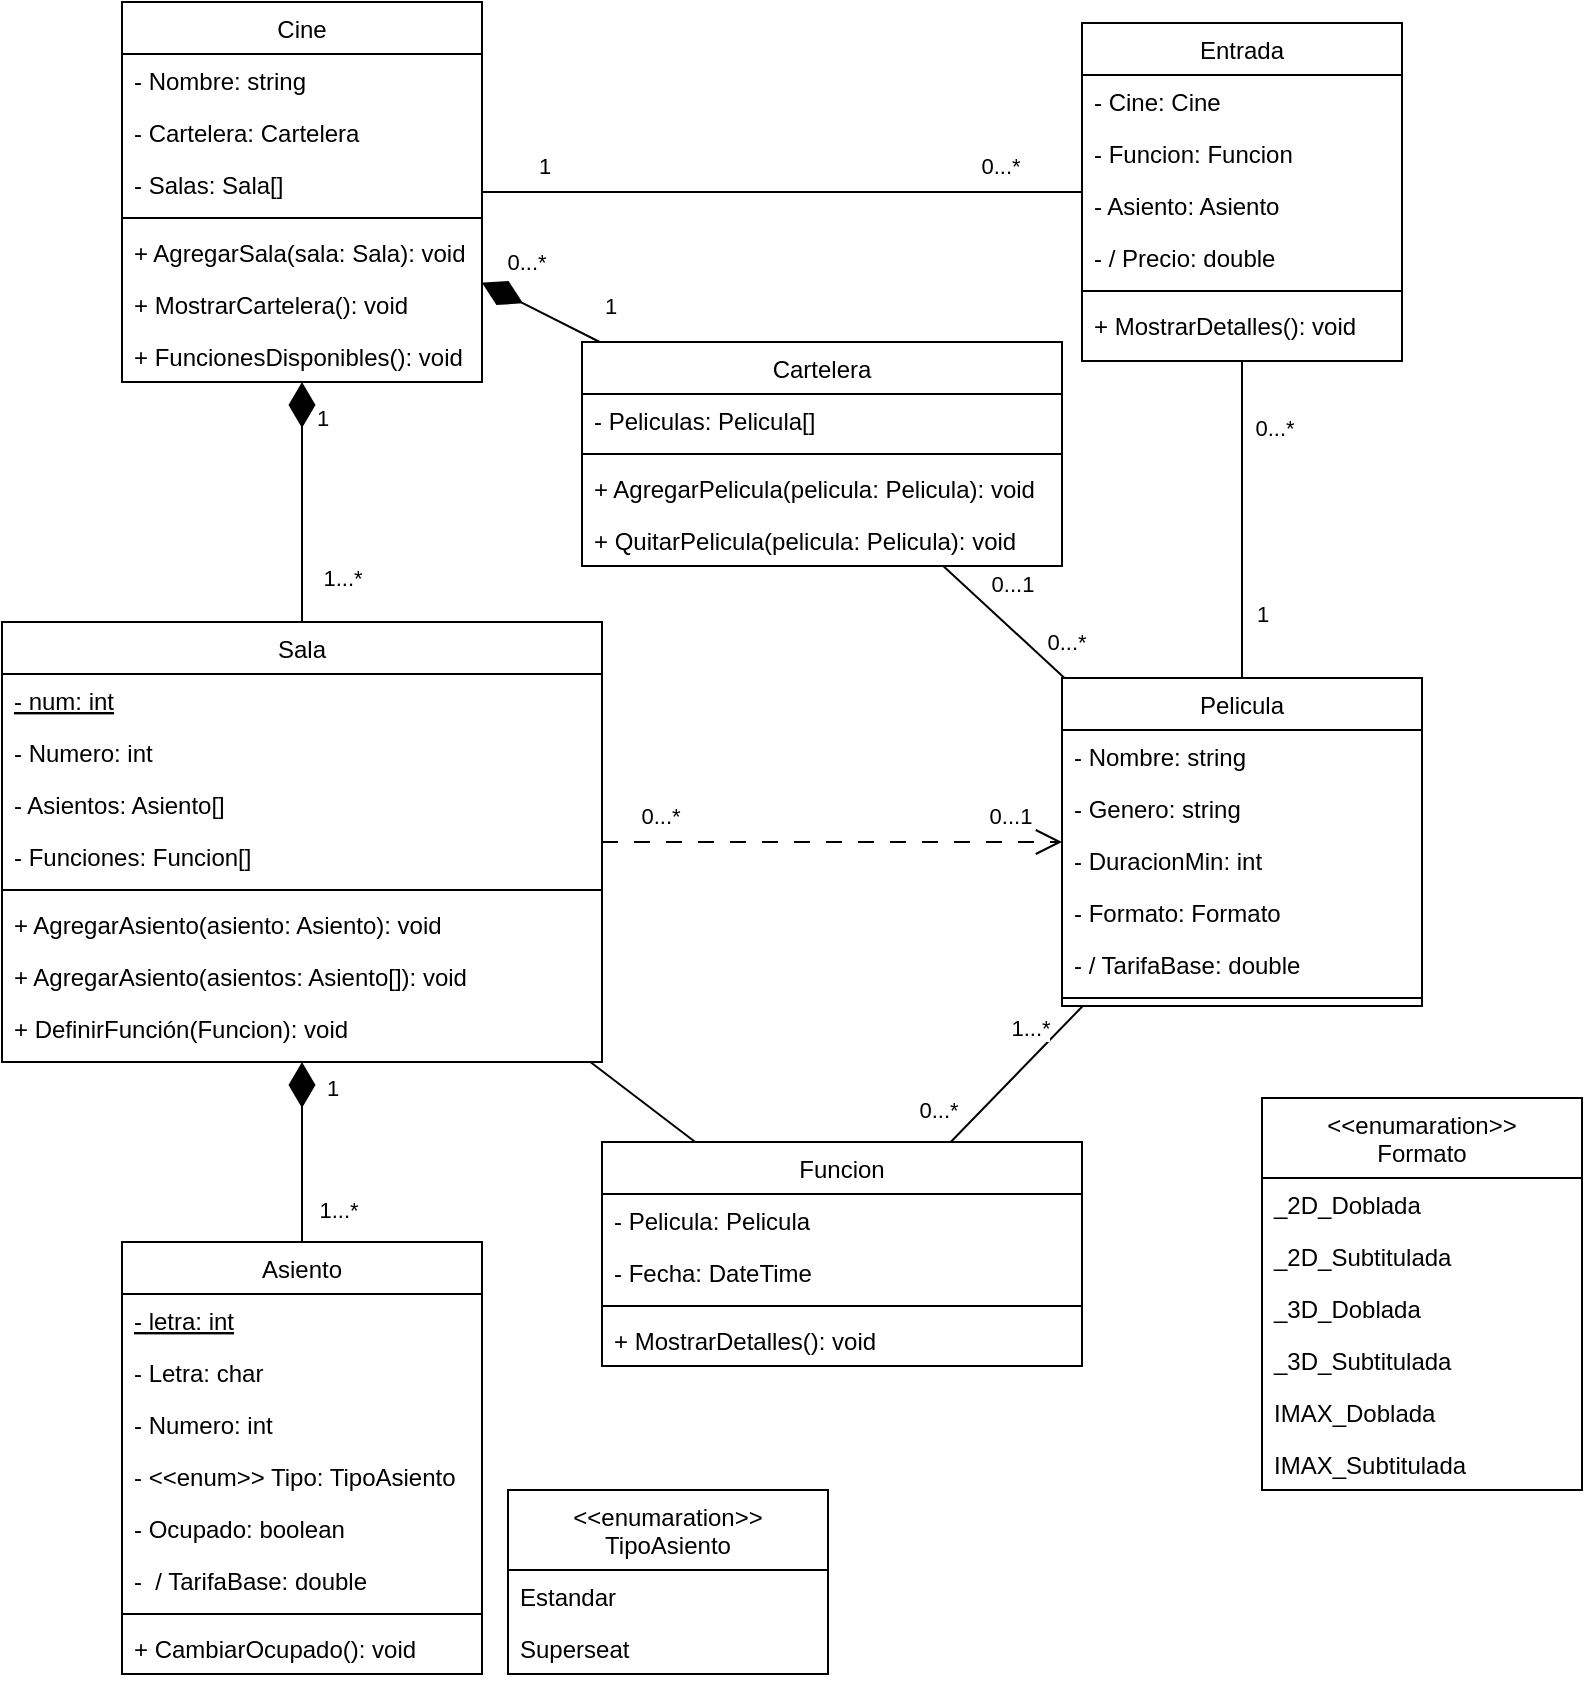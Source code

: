 <mxfile version="24.7.8">
  <diagram id="C5RBs43oDa-KdzZeNtuy" name="Page-1">
    <mxGraphModel dx="1342" dy="565" grid="1" gridSize="10" guides="1" tooltips="1" connect="1" arrows="1" fold="1" page="1" pageScale="1" pageWidth="827" pageHeight="1169" math="0" shadow="0">
      <root>
        <mxCell id="WIyWlLk6GJQsqaUBKTNV-0" />
        <mxCell id="WIyWlLk6GJQsqaUBKTNV-1" parent="WIyWlLk6GJQsqaUBKTNV-0" />
        <mxCell id="USr86v7x3Bk3skXfs3YW-65" value="Cine" style="swimlane;fontStyle=0;align=center;verticalAlign=top;childLayout=stackLayout;horizontal=1;startSize=26;horizontalStack=0;resizeParent=1;resizeLast=0;collapsible=1;marginBottom=0;rounded=0;shadow=0;strokeWidth=1;" parent="WIyWlLk6GJQsqaUBKTNV-1" vertex="1">
          <mxGeometry x="60" y="230" width="180" height="190" as="geometry">
            <mxRectangle x="550" y="140" width="160" height="26" as="alternateBounds" />
          </mxGeometry>
        </mxCell>
        <mxCell id="USr86v7x3Bk3skXfs3YW-66" value="- Nombre: string" style="text;align=left;verticalAlign=top;spacingLeft=4;spacingRight=4;overflow=hidden;rotatable=0;points=[[0,0.5],[1,0.5]];portConstraint=eastwest;rounded=0;shadow=0;html=0;" parent="USr86v7x3Bk3skXfs3YW-65" vertex="1">
          <mxGeometry y="26" width="180" height="26" as="geometry" />
        </mxCell>
        <mxCell id="lmQDn_4KPPn7raexmArm-17" value="- Cartelera: Cartelera" style="text;align=left;verticalAlign=top;spacingLeft=4;spacingRight=4;overflow=hidden;rotatable=0;points=[[0,0.5],[1,0.5]];portConstraint=eastwest;rounded=0;shadow=0;html=0;" parent="USr86v7x3Bk3skXfs3YW-65" vertex="1">
          <mxGeometry y="52" width="180" height="26" as="geometry" />
        </mxCell>
        <mxCell id="USr86v7x3Bk3skXfs3YW-67" value="- Salas: Sala[]" style="text;align=left;verticalAlign=top;spacingLeft=4;spacingRight=4;overflow=hidden;rotatable=0;points=[[0,0.5],[1,0.5]];portConstraint=eastwest;rounded=0;shadow=0;html=0;" parent="USr86v7x3Bk3skXfs3YW-65" vertex="1">
          <mxGeometry y="78" width="180" height="26" as="geometry" />
        </mxCell>
        <mxCell id="USr86v7x3Bk3skXfs3YW-68" value="" style="line;html=1;strokeWidth=1;align=left;verticalAlign=middle;spacingTop=-1;spacingLeft=3;spacingRight=3;rotatable=0;labelPosition=right;points=[];portConstraint=eastwest;" parent="USr86v7x3Bk3skXfs3YW-65" vertex="1">
          <mxGeometry y="104" width="180" height="8" as="geometry" />
        </mxCell>
        <mxCell id="-FXyiGeQmVXyhsQUACwp-0" value="+ AgregarSala(sala: Sala): void" style="text;align=left;verticalAlign=top;spacingLeft=4;spacingRight=4;overflow=hidden;rotatable=0;points=[[0,0.5],[1,0.5]];portConstraint=eastwest;rounded=0;shadow=0;html=0;" parent="USr86v7x3Bk3skXfs3YW-65" vertex="1">
          <mxGeometry y="112" width="180" height="26" as="geometry" />
        </mxCell>
        <mxCell id="USr86v7x3Bk3skXfs3YW-69" value="+ MostrarCartelera(): void" style="text;align=left;verticalAlign=top;spacingLeft=4;spacingRight=4;overflow=hidden;rotatable=0;points=[[0,0.5],[1,0.5]];portConstraint=eastwest;rounded=0;shadow=0;html=0;" parent="USr86v7x3Bk3skXfs3YW-65" vertex="1">
          <mxGeometry y="138" width="180" height="26" as="geometry" />
        </mxCell>
        <mxCell id="FTKZHKRpQBnoVEkyE7dr-1" value="+ FuncionesDisponibles(): void" style="text;align=left;verticalAlign=top;spacingLeft=4;spacingRight=4;overflow=hidden;rotatable=0;points=[[0,0.5],[1,0.5]];portConstraint=eastwest;rounded=0;shadow=0;html=0;" vertex="1" parent="USr86v7x3Bk3skXfs3YW-65">
          <mxGeometry y="164" width="180" height="26" as="geometry" />
        </mxCell>
        <mxCell id="USr86v7x3Bk3skXfs3YW-75" value="Pelicula" style="swimlane;fontStyle=0;align=center;verticalAlign=top;childLayout=stackLayout;horizontal=1;startSize=26;horizontalStack=0;resizeParent=1;resizeLast=0;collapsible=1;marginBottom=0;rounded=0;shadow=0;strokeWidth=1;" parent="WIyWlLk6GJQsqaUBKTNV-1" vertex="1">
          <mxGeometry x="530" y="568" width="180" height="164" as="geometry">
            <mxRectangle x="550" y="140" width="160" height="26" as="alternateBounds" />
          </mxGeometry>
        </mxCell>
        <mxCell id="USr86v7x3Bk3skXfs3YW-76" value="- Nombre: string" style="text;align=left;verticalAlign=top;spacingLeft=4;spacingRight=4;overflow=hidden;rotatable=0;points=[[0,0.5],[1,0.5]];portConstraint=eastwest;rounded=0;shadow=0;html=0;" parent="USr86v7x3Bk3skXfs3YW-75" vertex="1">
          <mxGeometry y="26" width="180" height="26" as="geometry" />
        </mxCell>
        <mxCell id="USr86v7x3Bk3skXfs3YW-77" value="- Genero: string" style="text;align=left;verticalAlign=top;spacingLeft=4;spacingRight=4;overflow=hidden;rotatable=0;points=[[0,0.5],[1,0.5]];portConstraint=eastwest;rounded=0;shadow=0;html=0;" parent="USr86v7x3Bk3skXfs3YW-75" vertex="1">
          <mxGeometry y="52" width="180" height="26" as="geometry" />
        </mxCell>
        <mxCell id="USr86v7x3Bk3skXfs3YW-78" value="- DuracionMin: int" style="text;align=left;verticalAlign=top;spacingLeft=4;spacingRight=4;overflow=hidden;rotatable=0;points=[[0,0.5],[1,0.5]];portConstraint=eastwest;rounded=0;shadow=0;html=0;" parent="USr86v7x3Bk3skXfs3YW-75" vertex="1">
          <mxGeometry y="78" width="180" height="26" as="geometry" />
        </mxCell>
        <mxCell id="lmQDn_4KPPn7raexmArm-19" value="- Formato: Formato" style="text;align=left;verticalAlign=top;spacingLeft=4;spacingRight=4;overflow=hidden;rotatable=0;points=[[0,0.5],[1,0.5]];portConstraint=eastwest;rounded=0;shadow=0;html=0;" parent="USr86v7x3Bk3skXfs3YW-75" vertex="1">
          <mxGeometry y="104" width="180" height="26" as="geometry" />
        </mxCell>
        <mxCell id="USr86v7x3Bk3skXfs3YW-79" value="- / TarifaBase: double" style="text;align=left;verticalAlign=top;spacingLeft=4;spacingRight=4;overflow=hidden;rotatable=0;points=[[0,0.5],[1,0.5]];portConstraint=eastwest;rounded=0;shadow=0;html=0;" parent="USr86v7x3Bk3skXfs3YW-75" vertex="1">
          <mxGeometry y="130" width="180" height="26" as="geometry" />
        </mxCell>
        <mxCell id="USr86v7x3Bk3skXfs3YW-80" value="" style="line;html=1;strokeWidth=1;align=left;verticalAlign=middle;spacingTop=-1;spacingLeft=3;spacingRight=3;rotatable=0;labelPosition=right;points=[];portConstraint=eastwest;" parent="USr86v7x3Bk3skXfs3YW-75" vertex="1">
          <mxGeometry y="156" width="180" height="8" as="geometry" />
        </mxCell>
        <mxCell id="USr86v7x3Bk3skXfs3YW-81" value="Sala" style="swimlane;fontStyle=0;align=center;verticalAlign=top;childLayout=stackLayout;horizontal=1;startSize=26;horizontalStack=0;resizeParent=1;resizeLast=0;collapsible=1;marginBottom=0;rounded=0;shadow=0;strokeWidth=1;" parent="WIyWlLk6GJQsqaUBKTNV-1" vertex="1">
          <mxGeometry y="540" width="300" height="220" as="geometry">
            <mxRectangle x="550" y="140" width="160" height="26" as="alternateBounds" />
          </mxGeometry>
        </mxCell>
        <mxCell id="USr86v7x3Bk3skXfs3YW-82" value="- num: int" style="text;align=left;verticalAlign=top;spacingLeft=4;spacingRight=4;overflow=hidden;rotatable=0;points=[[0,0.5],[1,0.5]];portConstraint=eastwest;rounded=0;shadow=0;html=0;fontStyle=4" parent="USr86v7x3Bk3skXfs3YW-81" vertex="1">
          <mxGeometry y="26" width="300" height="26" as="geometry" />
        </mxCell>
        <mxCell id="lmQDn_4KPPn7raexmArm-9" value="- Numero: int" style="text;align=left;verticalAlign=top;spacingLeft=4;spacingRight=4;overflow=hidden;rotatable=0;points=[[0,0.5],[1,0.5]];portConstraint=eastwest;rounded=0;shadow=0;html=0;" parent="USr86v7x3Bk3skXfs3YW-81" vertex="1">
          <mxGeometry y="52" width="300" height="26" as="geometry" />
        </mxCell>
        <mxCell id="USr86v7x3Bk3skXfs3YW-83" value="- Asientos: Asiento[]" style="text;align=left;verticalAlign=top;spacingLeft=4;spacingRight=4;overflow=hidden;rotatable=0;points=[[0,0.5],[1,0.5]];portConstraint=eastwest;rounded=0;shadow=0;html=0;" parent="USr86v7x3Bk3skXfs3YW-81" vertex="1">
          <mxGeometry y="78" width="300" height="26" as="geometry" />
        </mxCell>
        <mxCell id="mghQUIw001n2QVDuJZ6i-8" value="- Funciones: Funcion[]" style="text;align=left;verticalAlign=top;spacingLeft=4;spacingRight=4;overflow=hidden;rotatable=0;points=[[0,0.5],[1,0.5]];portConstraint=eastwest;rounded=0;shadow=0;html=0;" parent="USr86v7x3Bk3skXfs3YW-81" vertex="1">
          <mxGeometry y="104" width="300" height="26" as="geometry" />
        </mxCell>
        <mxCell id="USr86v7x3Bk3skXfs3YW-86" value="" style="line;html=1;strokeWidth=1;align=left;verticalAlign=middle;spacingTop=-1;spacingLeft=3;spacingRight=3;rotatable=0;labelPosition=right;points=[];portConstraint=eastwest;" parent="USr86v7x3Bk3skXfs3YW-81" vertex="1">
          <mxGeometry y="130" width="300" height="8" as="geometry" />
        </mxCell>
        <mxCell id="USr86v7x3Bk3skXfs3YW-87" value="+ AgregarAsiento(asiento: Asiento): void" style="text;align=left;verticalAlign=top;spacingLeft=4;spacingRight=4;overflow=hidden;rotatable=0;points=[[0,0.5],[1,0.5]];portConstraint=eastwest;rounded=0;shadow=0;html=0;" parent="USr86v7x3Bk3skXfs3YW-81" vertex="1">
          <mxGeometry y="138" width="300" height="26" as="geometry" />
        </mxCell>
        <mxCell id="USr86v7x3Bk3skXfs3YW-88" value="+ AgregarAsiento(asientos: Asiento[]): void" style="text;align=left;verticalAlign=top;spacingLeft=4;spacingRight=4;overflow=hidden;rotatable=0;points=[[0,0.5],[1,0.5]];portConstraint=eastwest;rounded=0;shadow=0;html=0;" parent="USr86v7x3Bk3skXfs3YW-81" vertex="1">
          <mxGeometry y="164" width="300" height="26" as="geometry" />
        </mxCell>
        <mxCell id="USr86v7x3Bk3skXfs3YW-89" value="+ DefinirFunción(Funcion): void" style="text;align=left;verticalAlign=top;spacingLeft=4;spacingRight=4;overflow=hidden;rotatable=0;points=[[0,0.5],[1,0.5]];portConstraint=eastwest;rounded=0;shadow=0;html=0;" parent="USr86v7x3Bk3skXfs3YW-81" vertex="1">
          <mxGeometry y="190" width="300" height="26" as="geometry" />
        </mxCell>
        <mxCell id="USr86v7x3Bk3skXfs3YW-91" value="Entrada" style="swimlane;fontStyle=0;align=center;verticalAlign=top;childLayout=stackLayout;horizontal=1;startSize=26;horizontalStack=0;resizeParent=1;resizeLast=0;collapsible=1;marginBottom=0;rounded=0;shadow=0;strokeWidth=1;" parent="WIyWlLk6GJQsqaUBKTNV-1" vertex="1">
          <mxGeometry x="540" y="240.5" width="160" height="169" as="geometry">
            <mxRectangle x="550" y="140" width="160" height="26" as="alternateBounds" />
          </mxGeometry>
        </mxCell>
        <mxCell id="USr86v7x3Bk3skXfs3YW-92" value="- Cine: Cine" style="text;align=left;verticalAlign=top;spacingLeft=4;spacingRight=4;overflow=hidden;rotatable=0;points=[[0,0.5],[1,0.5]];portConstraint=eastwest;rounded=0;shadow=0;html=0;" parent="USr86v7x3Bk3skXfs3YW-91" vertex="1">
          <mxGeometry y="26" width="160" height="26" as="geometry" />
        </mxCell>
        <mxCell id="FTKZHKRpQBnoVEkyE7dr-0" value="- Funcion: Funcion" style="text;align=left;verticalAlign=top;spacingLeft=4;spacingRight=4;overflow=hidden;rotatable=0;points=[[0,0.5],[1,0.5]];portConstraint=eastwest;rounded=0;shadow=0;html=0;" vertex="1" parent="USr86v7x3Bk3skXfs3YW-91">
          <mxGeometry y="52" width="160" height="26" as="geometry" />
        </mxCell>
        <mxCell id="mghQUIw001n2QVDuJZ6i-0" value="- Asiento: Asiento" style="text;align=left;verticalAlign=top;spacingLeft=4;spacingRight=4;overflow=hidden;rotatable=0;points=[[0,0.5],[1,0.5]];portConstraint=eastwest;rounded=0;shadow=0;html=0;" parent="USr86v7x3Bk3skXfs3YW-91" vertex="1">
          <mxGeometry y="78" width="160" height="26" as="geometry" />
        </mxCell>
        <mxCell id="USr86v7x3Bk3skXfs3YW-94" value="- / Precio: double" style="text;align=left;verticalAlign=top;spacingLeft=4;spacingRight=4;overflow=hidden;rotatable=0;points=[[0,0.5],[1,0.5]];portConstraint=eastwest;rounded=0;shadow=0;html=0;" parent="USr86v7x3Bk3skXfs3YW-91" vertex="1">
          <mxGeometry y="104" width="160" height="26" as="geometry" />
        </mxCell>
        <mxCell id="USr86v7x3Bk3skXfs3YW-96" value="" style="line;html=1;strokeWidth=1;align=left;verticalAlign=middle;spacingTop=-1;spacingLeft=3;spacingRight=3;rotatable=0;labelPosition=right;points=[];portConstraint=eastwest;" parent="USr86v7x3Bk3skXfs3YW-91" vertex="1">
          <mxGeometry y="130" width="160" height="8" as="geometry" />
        </mxCell>
        <mxCell id="USr86v7x3Bk3skXfs3YW-97" value="+ MostrarDetalles(): void" style="text;align=left;verticalAlign=top;spacingLeft=4;spacingRight=4;overflow=hidden;rotatable=0;points=[[0,0.5],[1,0.5]];portConstraint=eastwest;rounded=0;shadow=0;html=0;" parent="USr86v7x3Bk3skXfs3YW-91" vertex="1">
          <mxGeometry y="138" width="160" height="26" as="geometry" />
        </mxCell>
        <mxCell id="USr86v7x3Bk3skXfs3YW-98" value="" style="endArrow=diamondThin;html=1;rounded=0;startArrow=none;startFill=0;endFill=1;endSize=20;" parent="WIyWlLk6GJQsqaUBKTNV-1" source="USr86v7x3Bk3skXfs3YW-81" target="USr86v7x3Bk3skXfs3YW-65" edge="1">
          <mxGeometry width="50" height="50" relative="1" as="geometry">
            <mxPoint x="370" y="440" as="sourcePoint" />
            <mxPoint x="420" y="390" as="targetPoint" />
          </mxGeometry>
        </mxCell>
        <mxCell id="USr86v7x3Bk3skXfs3YW-99" value="1...*" style="edgeLabel;html=1;align=center;verticalAlign=middle;resizable=0;points=[];" parent="USr86v7x3Bk3skXfs3YW-98" vertex="1" connectable="0">
          <mxGeometry x="-0.635" relative="1" as="geometry">
            <mxPoint x="20" as="offset" />
          </mxGeometry>
        </mxCell>
        <mxCell id="USr86v7x3Bk3skXfs3YW-100" value="1" style="edgeLabel;html=1;align=center;verticalAlign=middle;resizable=0;points=[];" parent="USr86v7x3Bk3skXfs3YW-98" vertex="1" connectable="0">
          <mxGeometry x="0.706" y="1" relative="1" as="geometry">
            <mxPoint x="11" as="offset" />
          </mxGeometry>
        </mxCell>
        <mxCell id="USr86v7x3Bk3skXfs3YW-101" value="" style="endArrow=open;html=1;rounded=0;dashed=1;dashPattern=8 8;endFill=0;endSize=11;" parent="WIyWlLk6GJQsqaUBKTNV-1" source="USr86v7x3Bk3skXfs3YW-81" target="USr86v7x3Bk3skXfs3YW-75" edge="1">
          <mxGeometry width="50" height="50" relative="1" as="geometry">
            <mxPoint x="360" y="530" as="sourcePoint" />
            <mxPoint x="410" y="480" as="targetPoint" />
          </mxGeometry>
        </mxCell>
        <mxCell id="USr86v7x3Bk3skXfs3YW-102" value="0...1" style="edgeLabel;html=1;align=center;verticalAlign=middle;resizable=0;points=[];" parent="USr86v7x3Bk3skXfs3YW-101" vertex="1" connectable="0">
          <mxGeometry x="0.772" y="-1" relative="1" as="geometry">
            <mxPoint y="-14" as="offset" />
          </mxGeometry>
        </mxCell>
        <mxCell id="USr86v7x3Bk3skXfs3YW-103" value="0...*" style="edgeLabel;html=1;align=center;verticalAlign=middle;resizable=0;points=[];" parent="USr86v7x3Bk3skXfs3YW-101" vertex="1" connectable="0">
          <mxGeometry x="-0.751" y="2" relative="1" as="geometry">
            <mxPoint y="-11" as="offset" />
          </mxGeometry>
        </mxCell>
        <mxCell id="USr86v7x3Bk3skXfs3YW-104" value="" style="endArrow=none;html=1;rounded=0;" parent="WIyWlLk6GJQsqaUBKTNV-1" source="USr86v7x3Bk3skXfs3YW-65" target="USr86v7x3Bk3skXfs3YW-91" edge="1">
          <mxGeometry width="50" height="50" relative="1" as="geometry">
            <mxPoint x="370" y="490" as="sourcePoint" />
            <mxPoint x="420" y="440" as="targetPoint" />
          </mxGeometry>
        </mxCell>
        <mxCell id="USr86v7x3Bk3skXfs3YW-105" value="0...*" style="edgeLabel;html=1;align=center;verticalAlign=middle;resizable=0;points=[];" parent="USr86v7x3Bk3skXfs3YW-104" vertex="1" connectable="0">
          <mxGeometry x="0.768" relative="1" as="geometry">
            <mxPoint x="-6" y="-13" as="offset" />
          </mxGeometry>
        </mxCell>
        <mxCell id="USr86v7x3Bk3skXfs3YW-106" value="1" style="edgeLabel;html=1;align=center;verticalAlign=middle;resizable=0;points=[];" parent="USr86v7x3Bk3skXfs3YW-104" vertex="1" connectable="0">
          <mxGeometry x="-0.798" relative="1" as="geometry">
            <mxPoint y="-13" as="offset" />
          </mxGeometry>
        </mxCell>
        <mxCell id="USr86v7x3Bk3skXfs3YW-107" value="Asiento" style="swimlane;fontStyle=0;align=center;verticalAlign=top;childLayout=stackLayout;horizontal=1;startSize=26;horizontalStack=0;resizeParent=1;resizeLast=0;collapsible=1;marginBottom=0;rounded=0;shadow=0;strokeWidth=1;" parent="WIyWlLk6GJQsqaUBKTNV-1" vertex="1">
          <mxGeometry x="60" y="850" width="180" height="216" as="geometry">
            <mxRectangle x="550" y="140" width="160" height="26" as="alternateBounds" />
          </mxGeometry>
        </mxCell>
        <mxCell id="USr86v7x3Bk3skXfs3YW-108" value="- letra: int" style="text;align=left;verticalAlign=top;spacingLeft=4;spacingRight=4;overflow=hidden;rotatable=0;points=[[0,0.5],[1,0.5]];portConstraint=eastwest;rounded=0;shadow=0;html=0;fontStyle=4" parent="USr86v7x3Bk3skXfs3YW-107" vertex="1">
          <mxGeometry y="26" width="180" height="26" as="geometry" />
        </mxCell>
        <mxCell id="lmQDn_4KPPn7raexmArm-10" value="- Letra: char" style="text;align=left;verticalAlign=top;spacingLeft=4;spacingRight=4;overflow=hidden;rotatable=0;points=[[0,0.5],[1,0.5]];portConstraint=eastwest;rounded=0;shadow=0;html=0;" parent="USr86v7x3Bk3skXfs3YW-107" vertex="1">
          <mxGeometry y="52" width="180" height="26" as="geometry" />
        </mxCell>
        <mxCell id="USr86v7x3Bk3skXfs3YW-109" value="- Numero: int" style="text;align=left;verticalAlign=top;spacingLeft=4;spacingRight=4;overflow=hidden;rotatable=0;points=[[0,0.5],[1,0.5]];portConstraint=eastwest;rounded=0;shadow=0;html=0;" parent="USr86v7x3Bk3skXfs3YW-107" vertex="1">
          <mxGeometry y="78" width="180" height="26" as="geometry" />
        </mxCell>
        <mxCell id="USr86v7x3Bk3skXfs3YW-110" value="- &lt;&lt;enum&gt;&gt; Tipo: TipoAsiento" style="text;align=left;verticalAlign=top;spacingLeft=4;spacingRight=4;overflow=hidden;rotatable=0;points=[[0,0.5],[1,0.5]];portConstraint=eastwest;rounded=0;shadow=0;html=0;" parent="USr86v7x3Bk3skXfs3YW-107" vertex="1">
          <mxGeometry y="104" width="180" height="26" as="geometry" />
        </mxCell>
        <mxCell id="USr86v7x3Bk3skXfs3YW-111" value="- Ocupado: boolean" style="text;align=left;verticalAlign=top;spacingLeft=4;spacingRight=4;overflow=hidden;rotatable=0;points=[[0,0.5],[1,0.5]];portConstraint=eastwest;rounded=0;shadow=0;html=0;" parent="USr86v7x3Bk3skXfs3YW-107" vertex="1">
          <mxGeometry y="130" width="180" height="26" as="geometry" />
        </mxCell>
        <mxCell id="lmQDn_4KPPn7raexmArm-11" value="-  / TarifaBase: double" style="text;align=left;verticalAlign=top;spacingLeft=4;spacingRight=4;overflow=hidden;rotatable=0;points=[[0,0.5],[1,0.5]];portConstraint=eastwest;rounded=0;shadow=0;html=0;fontStyle=0" parent="USr86v7x3Bk3skXfs3YW-107" vertex="1">
          <mxGeometry y="156" width="180" height="26" as="geometry" />
        </mxCell>
        <mxCell id="USr86v7x3Bk3skXfs3YW-112" value="" style="line;html=1;strokeWidth=1;align=left;verticalAlign=middle;spacingTop=-1;spacingLeft=3;spacingRight=3;rotatable=0;labelPosition=right;points=[];portConstraint=eastwest;" parent="USr86v7x3Bk3skXfs3YW-107" vertex="1">
          <mxGeometry y="182" width="180" height="8" as="geometry" />
        </mxCell>
        <mxCell id="USr86v7x3Bk3skXfs3YW-113" value="+ CambiarOcupado(): void" style="text;align=left;verticalAlign=top;spacingLeft=4;spacingRight=4;overflow=hidden;rotatable=0;points=[[0,0.5],[1,0.5]];portConstraint=eastwest;rounded=0;shadow=0;html=0;" parent="USr86v7x3Bk3skXfs3YW-107" vertex="1">
          <mxGeometry y="190" width="180" height="26" as="geometry" />
        </mxCell>
        <mxCell id="USr86v7x3Bk3skXfs3YW-114" value="" style="endArrow=diamondThin;html=1;rounded=0;startArrow=none;startFill=0;endFill=1;endSize=20;" parent="WIyWlLk6GJQsqaUBKTNV-1" source="USr86v7x3Bk3skXfs3YW-107" target="USr86v7x3Bk3skXfs3YW-81" edge="1">
          <mxGeometry width="50" height="50" relative="1" as="geometry">
            <mxPoint x="150" y="620" as="sourcePoint" />
            <mxPoint x="200" y="570" as="targetPoint" />
          </mxGeometry>
        </mxCell>
        <mxCell id="USr86v7x3Bk3skXfs3YW-115" value="1...*" style="edgeLabel;html=1;align=center;verticalAlign=middle;resizable=0;points=[];" parent="USr86v7x3Bk3skXfs3YW-114" vertex="1" connectable="0">
          <mxGeometry x="-0.628" y="-1" relative="1" as="geometry">
            <mxPoint x="17" as="offset" />
          </mxGeometry>
        </mxCell>
        <mxCell id="USr86v7x3Bk3skXfs3YW-116" value="1" style="edgeLabel;html=1;align=center;verticalAlign=middle;resizable=0;points=[];" parent="USr86v7x3Bk3skXfs3YW-114" vertex="1" connectable="0">
          <mxGeometry x="0.619" y="-2" relative="1" as="geometry">
            <mxPoint x="13" y="-4" as="offset" />
          </mxGeometry>
        </mxCell>
        <mxCell id="USr86v7x3Bk3skXfs3YW-117" value="" style="endArrow=none;html=1;rounded=0;" parent="WIyWlLk6GJQsqaUBKTNV-1" source="USr86v7x3Bk3skXfs3YW-75" target="USr86v7x3Bk3skXfs3YW-91" edge="1">
          <mxGeometry width="50" height="50" relative="1" as="geometry">
            <mxPoint x="410" y="430" as="sourcePoint" />
            <mxPoint x="460" y="380" as="targetPoint" />
          </mxGeometry>
        </mxCell>
        <mxCell id="USr86v7x3Bk3skXfs3YW-118" value="1" style="edgeLabel;html=1;align=center;verticalAlign=middle;resizable=0;points=[];" parent="USr86v7x3Bk3skXfs3YW-117" vertex="1" connectable="0">
          <mxGeometry x="-0.588" y="-1" relative="1" as="geometry">
            <mxPoint x="9" as="offset" />
          </mxGeometry>
        </mxCell>
        <mxCell id="USr86v7x3Bk3skXfs3YW-119" value="0...*" style="edgeLabel;html=1;align=center;verticalAlign=middle;resizable=0;points=[];" parent="USr86v7x3Bk3skXfs3YW-117" vertex="1" connectable="0">
          <mxGeometry x="0.585" y="-1" relative="1" as="geometry">
            <mxPoint x="15" as="offset" />
          </mxGeometry>
        </mxCell>
        <mxCell id="USr86v7x3Bk3skXfs3YW-120" value="&lt;&lt;enumaration&gt;&gt;&#xa;Formato" style="swimlane;fontStyle=0;align=center;verticalAlign=top;childLayout=stackLayout;horizontal=1;startSize=40;horizontalStack=0;resizeParent=1;resizeLast=0;collapsible=1;marginBottom=0;rounded=0;shadow=0;strokeWidth=1;" parent="WIyWlLk6GJQsqaUBKTNV-1" vertex="1">
          <mxGeometry x="630" y="778" width="160" height="196" as="geometry">
            <mxRectangle x="550" y="140" width="160" height="26" as="alternateBounds" />
          </mxGeometry>
        </mxCell>
        <mxCell id="USr86v7x3Bk3skXfs3YW-121" value="_2D_Doblada" style="text;align=left;verticalAlign=top;spacingLeft=4;spacingRight=4;overflow=hidden;rotatable=0;points=[[0,0.5],[1,0.5]];portConstraint=eastwest;rounded=0;shadow=0;html=0;" parent="USr86v7x3Bk3skXfs3YW-120" vertex="1">
          <mxGeometry y="40" width="160" height="26" as="geometry" />
        </mxCell>
        <mxCell id="USr86v7x3Bk3skXfs3YW-122" value="_2D_Subtitulada" style="text;align=left;verticalAlign=top;spacingLeft=4;spacingRight=4;overflow=hidden;rotatable=0;points=[[0,0.5],[1,0.5]];portConstraint=eastwest;rounded=0;shadow=0;html=0;" parent="USr86v7x3Bk3skXfs3YW-120" vertex="1">
          <mxGeometry y="66" width="160" height="26" as="geometry" />
        </mxCell>
        <mxCell id="USr86v7x3Bk3skXfs3YW-123" value="_3D_Doblada" style="text;align=left;verticalAlign=top;spacingLeft=4;spacingRight=4;overflow=hidden;rotatable=0;points=[[0,0.5],[1,0.5]];portConstraint=eastwest;rounded=0;shadow=0;html=0;" parent="USr86v7x3Bk3skXfs3YW-120" vertex="1">
          <mxGeometry y="92" width="160" height="26" as="geometry" />
        </mxCell>
        <mxCell id="USr86v7x3Bk3skXfs3YW-124" value="_3D_Subtitulada" style="text;align=left;verticalAlign=top;spacingLeft=4;spacingRight=4;overflow=hidden;rotatable=0;points=[[0,0.5],[1,0.5]];portConstraint=eastwest;rounded=0;shadow=0;html=0;" parent="USr86v7x3Bk3skXfs3YW-120" vertex="1">
          <mxGeometry y="118" width="160" height="26" as="geometry" />
        </mxCell>
        <mxCell id="USr86v7x3Bk3skXfs3YW-125" value="IMAX_Doblada" style="text;align=left;verticalAlign=top;spacingLeft=4;spacingRight=4;overflow=hidden;rotatable=0;points=[[0,0.5],[1,0.5]];portConstraint=eastwest;rounded=0;shadow=0;html=0;" parent="USr86v7x3Bk3skXfs3YW-120" vertex="1">
          <mxGeometry y="144" width="160" height="26" as="geometry" />
        </mxCell>
        <mxCell id="USr86v7x3Bk3skXfs3YW-126" value="IMAX_Subtitulada" style="text;align=left;verticalAlign=top;spacingLeft=4;spacingRight=4;overflow=hidden;rotatable=0;points=[[0,0.5],[1,0.5]];portConstraint=eastwest;rounded=0;shadow=0;html=0;" parent="USr86v7x3Bk3skXfs3YW-120" vertex="1">
          <mxGeometry y="170" width="160" height="26" as="geometry" />
        </mxCell>
        <mxCell id="USr86v7x3Bk3skXfs3YW-127" value="&lt;&lt;enumaration&gt;&gt;&#xa;TipoAsiento" style="swimlane;fontStyle=0;align=center;verticalAlign=top;childLayout=stackLayout;horizontal=1;startSize=40;horizontalStack=0;resizeParent=1;resizeLast=0;collapsible=1;marginBottom=0;rounded=0;shadow=0;strokeWidth=1;" parent="WIyWlLk6GJQsqaUBKTNV-1" vertex="1">
          <mxGeometry x="253" y="974" width="160" height="92" as="geometry">
            <mxRectangle x="550" y="140" width="160" height="26" as="alternateBounds" />
          </mxGeometry>
        </mxCell>
        <mxCell id="USr86v7x3Bk3skXfs3YW-128" value="Estandar" style="text;align=left;verticalAlign=top;spacingLeft=4;spacingRight=4;overflow=hidden;rotatable=0;points=[[0,0.5],[1,0.5]];portConstraint=eastwest;rounded=0;shadow=0;html=0;" parent="USr86v7x3Bk3skXfs3YW-127" vertex="1">
          <mxGeometry y="40" width="160" height="26" as="geometry" />
        </mxCell>
        <mxCell id="USr86v7x3Bk3skXfs3YW-129" value="Superseat" style="text;align=left;verticalAlign=top;spacingLeft=4;spacingRight=4;overflow=hidden;rotatable=0;points=[[0,0.5],[1,0.5]];portConstraint=eastwest;rounded=0;shadow=0;html=0;" parent="USr86v7x3Bk3skXfs3YW-127" vertex="1">
          <mxGeometry y="66" width="160" height="26" as="geometry" />
        </mxCell>
        <mxCell id="lmQDn_4KPPn7raexmArm-0" value="Cartelera" style="swimlane;fontStyle=0;align=center;verticalAlign=top;childLayout=stackLayout;horizontal=1;startSize=26;horizontalStack=0;resizeParent=1;resizeLast=0;collapsible=1;marginBottom=0;rounded=0;shadow=0;strokeWidth=1;" parent="WIyWlLk6GJQsqaUBKTNV-1" vertex="1">
          <mxGeometry x="290" y="400" width="240" height="112" as="geometry">
            <mxRectangle x="550" y="140" width="160" height="26" as="alternateBounds" />
          </mxGeometry>
        </mxCell>
        <mxCell id="lmQDn_4KPPn7raexmArm-2" value="- Peliculas: Pelicula[]" style="text;align=left;verticalAlign=top;spacingLeft=4;spacingRight=4;overflow=hidden;rotatable=0;points=[[0,0.5],[1,0.5]];portConstraint=eastwest;rounded=0;shadow=0;html=0;" parent="lmQDn_4KPPn7raexmArm-0" vertex="1">
          <mxGeometry y="26" width="240" height="26" as="geometry" />
        </mxCell>
        <mxCell id="lmQDn_4KPPn7raexmArm-3" value="" style="line;html=1;strokeWidth=1;align=left;verticalAlign=middle;spacingTop=-1;spacingLeft=3;spacingRight=3;rotatable=0;labelPosition=right;points=[];portConstraint=eastwest;" parent="lmQDn_4KPPn7raexmArm-0" vertex="1">
          <mxGeometry y="52" width="240" height="8" as="geometry" />
        </mxCell>
        <mxCell id="lmQDn_4KPPn7raexmArm-8" value="+ AgregarPelicula(pelicula: Pelicula): void" style="text;align=left;verticalAlign=top;spacingLeft=4;spacingRight=4;overflow=hidden;rotatable=0;points=[[0,0.5],[1,0.5]];portConstraint=eastwest;rounded=0;shadow=0;html=0;" parent="lmQDn_4KPPn7raexmArm-0" vertex="1">
          <mxGeometry y="60" width="240" height="26" as="geometry" />
        </mxCell>
        <mxCell id="lmQDn_4KPPn7raexmArm-18" value="+ QuitarPelicula(pelicula: Pelicula): void" style="text;align=left;verticalAlign=top;spacingLeft=4;spacingRight=4;overflow=hidden;rotatable=0;points=[[0,0.5],[1,0.5]];portConstraint=eastwest;rounded=0;shadow=0;html=0;" parent="lmQDn_4KPPn7raexmArm-0" vertex="1">
          <mxGeometry y="86" width="240" height="26" as="geometry" />
        </mxCell>
        <mxCell id="lmQDn_4KPPn7raexmArm-6" value="" style="endArrow=none;html=1;rounded=0;" parent="WIyWlLk6GJQsqaUBKTNV-1" source="lmQDn_4KPPn7raexmArm-0" target="USr86v7x3Bk3skXfs3YW-75" edge="1">
          <mxGeometry width="50" height="50" relative="1" as="geometry">
            <mxPoint x="420" y="500" as="sourcePoint" />
            <mxPoint x="470" y="450" as="targetPoint" />
          </mxGeometry>
        </mxCell>
        <mxCell id="lmQDn_4KPPn7raexmArm-12" value="0...1" style="edgeLabel;html=1;align=center;verticalAlign=middle;resizable=0;points=[];" parent="lmQDn_4KPPn7raexmArm-6" vertex="1" connectable="0">
          <mxGeometry x="-0.608" y="3" relative="1" as="geometry">
            <mxPoint x="20" as="offset" />
          </mxGeometry>
        </mxCell>
        <mxCell id="lmQDn_4KPPn7raexmArm-13" value="0...*" style="edgeLabel;html=1;align=center;verticalAlign=middle;resizable=0;points=[];" parent="lmQDn_4KPPn7raexmArm-6" vertex="1" connectable="0">
          <mxGeometry x="0.417" y="3" relative="1" as="geometry">
            <mxPoint x="16" as="offset" />
          </mxGeometry>
        </mxCell>
        <mxCell id="lmQDn_4KPPn7raexmArm-14" value="" style="endArrow=diamondThin;html=1;rounded=0;endFill=1;endSize=20;startArrow=none;startFill=0;" parent="WIyWlLk6GJQsqaUBKTNV-1" source="lmQDn_4KPPn7raexmArm-0" target="USr86v7x3Bk3skXfs3YW-65" edge="1">
          <mxGeometry width="50" height="50" relative="1" as="geometry">
            <mxPoint x="270" y="370" as="sourcePoint" />
            <mxPoint x="320" y="320" as="targetPoint" />
          </mxGeometry>
        </mxCell>
        <mxCell id="lmQDn_4KPPn7raexmArm-15" value="1" style="edgeLabel;html=1;align=center;verticalAlign=middle;resizable=0;points=[];" parent="lmQDn_4KPPn7raexmArm-14" vertex="1" connectable="0">
          <mxGeometry x="-0.633" y="-2" relative="1" as="geometry">
            <mxPoint x="15" y="-11" as="offset" />
          </mxGeometry>
        </mxCell>
        <mxCell id="lmQDn_4KPPn7raexmArm-16" value="0...*" style="edgeLabel;html=1;align=center;verticalAlign=middle;resizable=0;points=[];" parent="lmQDn_4KPPn7raexmArm-14" vertex="1" connectable="0">
          <mxGeometry x="0.559" y="-1" relative="1" as="geometry">
            <mxPoint x="8" y="-16" as="offset" />
          </mxGeometry>
        </mxCell>
        <mxCell id="mghQUIw001n2QVDuJZ6i-1" value="Funcion" style="swimlane;fontStyle=0;align=center;verticalAlign=top;childLayout=stackLayout;horizontal=1;startSize=26;horizontalStack=0;resizeParent=1;resizeLast=0;collapsible=1;marginBottom=0;rounded=0;shadow=0;strokeWidth=1;" parent="WIyWlLk6GJQsqaUBKTNV-1" vertex="1">
          <mxGeometry x="300" y="800" width="240" height="112" as="geometry">
            <mxRectangle x="550" y="140" width="160" height="26" as="alternateBounds" />
          </mxGeometry>
        </mxCell>
        <mxCell id="mghQUIw001n2QVDuJZ6i-2" value="- Pelicula: Pelicula" style="text;align=left;verticalAlign=top;spacingLeft=4;spacingRight=4;overflow=hidden;rotatable=0;points=[[0,0.5],[1,0.5]];portConstraint=eastwest;rounded=0;shadow=0;html=0;" parent="mghQUIw001n2QVDuJZ6i-1" vertex="1">
          <mxGeometry y="26" width="240" height="26" as="geometry" />
        </mxCell>
        <mxCell id="mghQUIw001n2QVDuJZ6i-7" value="- Fecha: DateTime" style="text;align=left;verticalAlign=top;spacingLeft=4;spacingRight=4;overflow=hidden;rotatable=0;points=[[0,0.5],[1,0.5]];portConstraint=eastwest;rounded=0;shadow=0;html=0;" parent="mghQUIw001n2QVDuJZ6i-1" vertex="1">
          <mxGeometry y="52" width="240" height="26" as="geometry" />
        </mxCell>
        <mxCell id="mghQUIw001n2QVDuJZ6i-3" value="" style="line;html=1;strokeWidth=1;align=left;verticalAlign=middle;spacingTop=-1;spacingLeft=3;spacingRight=3;rotatable=0;labelPosition=right;points=[];portConstraint=eastwest;" parent="mghQUIw001n2QVDuJZ6i-1" vertex="1">
          <mxGeometry y="78" width="240" height="8" as="geometry" />
        </mxCell>
        <mxCell id="FTKZHKRpQBnoVEkyE7dr-2" value="+ MostrarDetalles(): void" style="text;align=left;verticalAlign=top;spacingLeft=4;spacingRight=4;overflow=hidden;rotatable=0;points=[[0,0.5],[1,0.5]];portConstraint=eastwest;rounded=0;shadow=0;html=0;" vertex="1" parent="mghQUIw001n2QVDuJZ6i-1">
          <mxGeometry y="86" width="240" height="26" as="geometry" />
        </mxCell>
        <mxCell id="mghQUIw001n2QVDuJZ6i-9" value="" style="endArrow=none;html=1;rounded=0;" parent="WIyWlLk6GJQsqaUBKTNV-1" source="mghQUIw001n2QVDuJZ6i-1" target="USr86v7x3Bk3skXfs3YW-75" edge="1">
          <mxGeometry width="50" height="50" relative="1" as="geometry">
            <mxPoint x="470" y="870" as="sourcePoint" />
            <mxPoint x="520" y="820" as="targetPoint" />
          </mxGeometry>
        </mxCell>
        <mxCell id="mghQUIw001n2QVDuJZ6i-10" value="1...*" style="edgeLabel;html=1;align=center;verticalAlign=middle;resizable=0;points=[];" parent="mghQUIw001n2QVDuJZ6i-9" vertex="1" connectable="0">
          <mxGeometry x="0.693" relative="1" as="geometry">
            <mxPoint x="-16" as="offset" />
          </mxGeometry>
        </mxCell>
        <mxCell id="mghQUIw001n2QVDuJZ6i-11" value="0...*" style="edgeLabel;html=1;align=center;verticalAlign=middle;resizable=0;points=[];" parent="mghQUIw001n2QVDuJZ6i-9" vertex="1" connectable="0">
          <mxGeometry x="-0.622" relative="1" as="geometry">
            <mxPoint x="-19" y="-3" as="offset" />
          </mxGeometry>
        </mxCell>
        <mxCell id="mghQUIw001n2QVDuJZ6i-12" value="" style="endArrow=none;html=1;rounded=0;" parent="WIyWlLk6GJQsqaUBKTNV-1" source="mghQUIw001n2QVDuJZ6i-1" target="USr86v7x3Bk3skXfs3YW-81" edge="1">
          <mxGeometry width="50" height="50" relative="1" as="geometry">
            <mxPoint x="570" y="810" as="sourcePoint" />
            <mxPoint x="620" y="760" as="targetPoint" />
          </mxGeometry>
        </mxCell>
      </root>
    </mxGraphModel>
  </diagram>
</mxfile>
